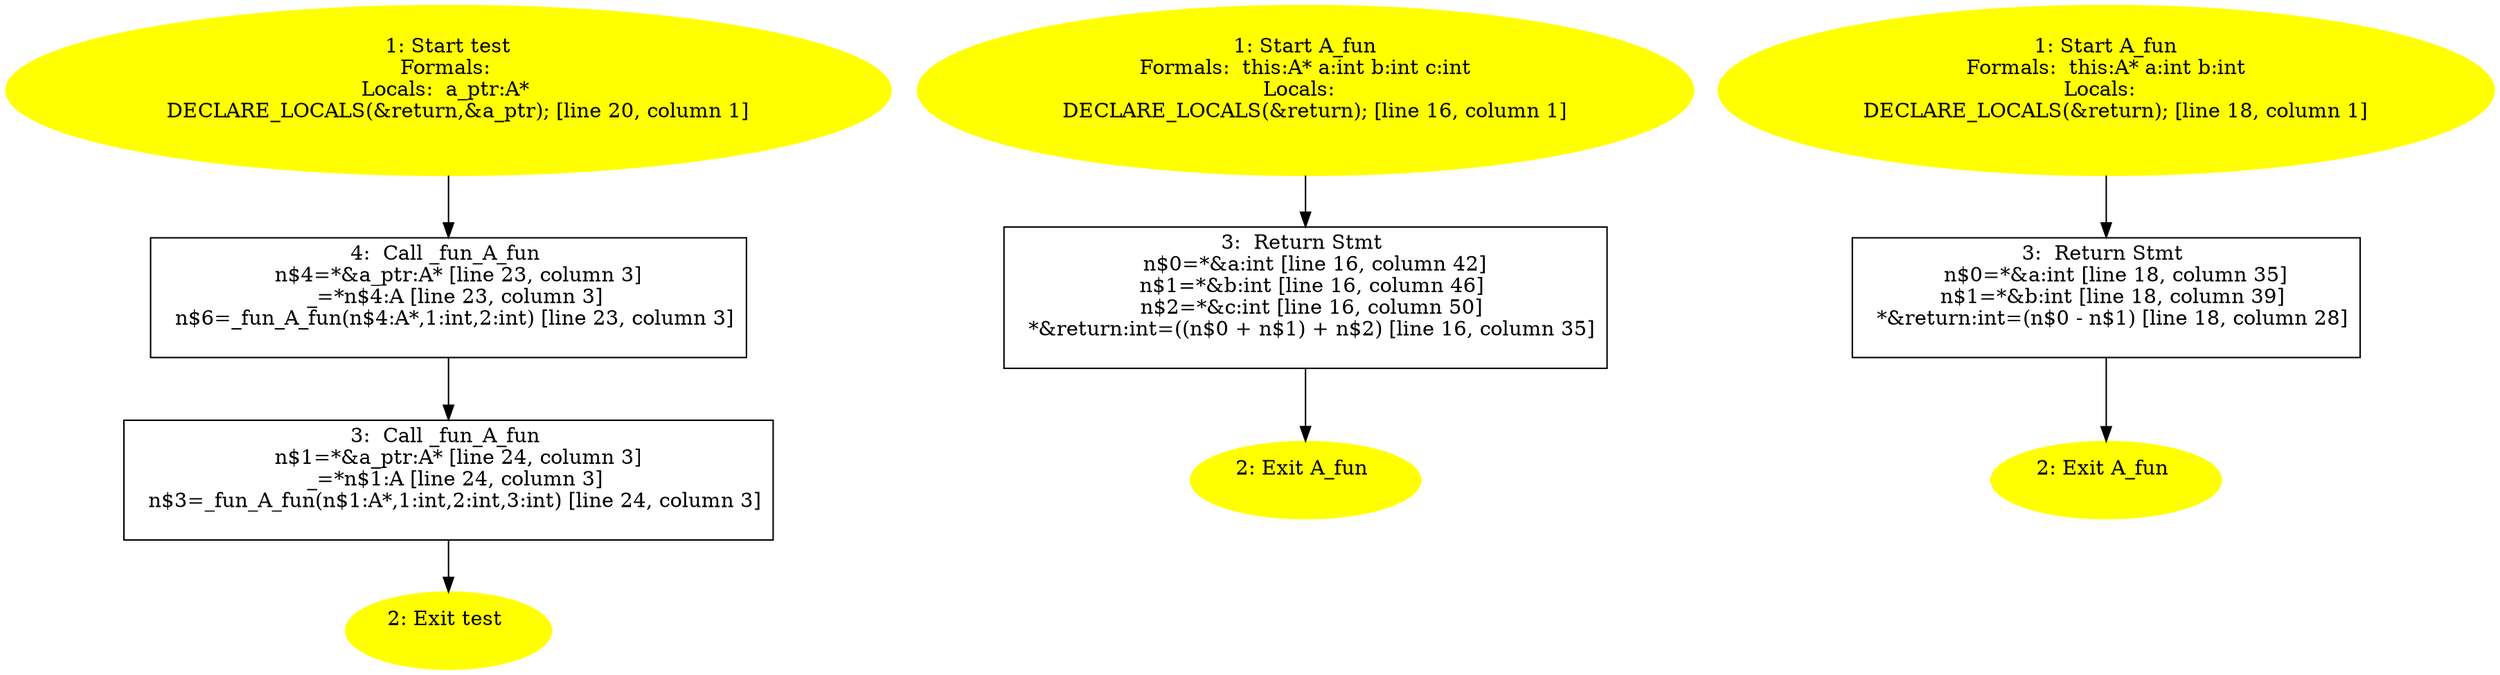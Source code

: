 /* @generated */
digraph cfg {
"test#18241244337164948030.afc14f193ad97442f67ac7183be789bc_1" [label="1: Start test\nFormals: \nLocals:  a_ptr:A* \n   DECLARE_LOCALS(&return,&a_ptr); [line 20, column 1]\n " color=yellow style=filled]
	

	 "test#18241244337164948030.afc14f193ad97442f67ac7183be789bc_1" -> "test#18241244337164948030.afc14f193ad97442f67ac7183be789bc_4" ;
"test#18241244337164948030.afc14f193ad97442f67ac7183be789bc_2" [label="2: Exit test \n  " color=yellow style=filled]
	

"test#18241244337164948030.afc14f193ad97442f67ac7183be789bc_3" [label="3:  Call _fun_A_fun \n   n$1=*&a_ptr:A* [line 24, column 3]\n  _=*n$1:A [line 24, column 3]\n  n$3=_fun_A_fun(n$1:A*,1:int,2:int,3:int) [line 24, column 3]\n " shape="box"]
	

	 "test#18241244337164948030.afc14f193ad97442f67ac7183be789bc_3" -> "test#18241244337164948030.afc14f193ad97442f67ac7183be789bc_2" ;
"test#18241244337164948030.afc14f193ad97442f67ac7183be789bc_4" [label="4:  Call _fun_A_fun \n   n$4=*&a_ptr:A* [line 23, column 3]\n  _=*n$4:A [line 23, column 3]\n  n$6=_fun_A_fun(n$4:A*,1:int,2:int) [line 23, column 3]\n " shape="box"]
	

	 "test#18241244337164948030.afc14f193ad97442f67ac7183be789bc_4" -> "test#18241244337164948030.afc14f193ad97442f67ac7183be789bc_3" ;
"fun#A#(11837362180710022838).bd816a84384ccf9d60cef41667a13288_1" [label="1: Start A_fun\nFormals:  this:A* a:int b:int c:int\nLocals:  \n   DECLARE_LOCALS(&return); [line 16, column 1]\n " color=yellow style=filled]
	

	 "fun#A#(11837362180710022838).bd816a84384ccf9d60cef41667a13288_1" -> "fun#A#(11837362180710022838).bd816a84384ccf9d60cef41667a13288_3" ;
"fun#A#(11837362180710022838).bd816a84384ccf9d60cef41667a13288_2" [label="2: Exit A_fun \n  " color=yellow style=filled]
	

"fun#A#(11837362180710022838).bd816a84384ccf9d60cef41667a13288_3" [label="3:  Return Stmt \n   n$0=*&a:int [line 16, column 42]\n  n$1=*&b:int [line 16, column 46]\n  n$2=*&c:int [line 16, column 50]\n  *&return:int=((n$0 + n$1) + n$2) [line 16, column 35]\n " shape="box"]
	

	 "fun#A#(11837362180710022838).bd816a84384ccf9d60cef41667a13288_3" -> "fun#A#(11837362180710022838).bd816a84384ccf9d60cef41667a13288_2" ;
"fun#A#(8182299831707963163).ce97257c1f3f892cff78d992a175b48a_1" [label="1: Start A_fun\nFormals:  this:A* a:int b:int\nLocals:  \n   DECLARE_LOCALS(&return); [line 18, column 1]\n " color=yellow style=filled]
	

	 "fun#A#(8182299831707963163).ce97257c1f3f892cff78d992a175b48a_1" -> "fun#A#(8182299831707963163).ce97257c1f3f892cff78d992a175b48a_3" ;
"fun#A#(8182299831707963163).ce97257c1f3f892cff78d992a175b48a_2" [label="2: Exit A_fun \n  " color=yellow style=filled]
	

"fun#A#(8182299831707963163).ce97257c1f3f892cff78d992a175b48a_3" [label="3:  Return Stmt \n   n$0=*&a:int [line 18, column 35]\n  n$1=*&b:int [line 18, column 39]\n  *&return:int=(n$0 - n$1) [line 18, column 28]\n " shape="box"]
	

	 "fun#A#(8182299831707963163).ce97257c1f3f892cff78d992a175b48a_3" -> "fun#A#(8182299831707963163).ce97257c1f3f892cff78d992a175b48a_2" ;
}
